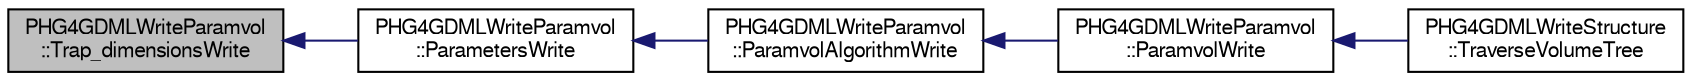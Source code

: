 digraph "PHG4GDMLWriteParamvol::Trap_dimensionsWrite"
{
  bgcolor="transparent";
  edge [fontname="FreeSans",fontsize="10",labelfontname="FreeSans",labelfontsize="10"];
  node [fontname="FreeSans",fontsize="10",shape=record];
  rankdir="LR";
  Node1 [label="PHG4GDMLWriteParamvol\l::Trap_dimensionsWrite",height=0.2,width=0.4,color="black", fillcolor="grey75", style="filled" fontcolor="black"];
  Node1 -> Node2 [dir="back",color="midnightblue",fontsize="10",style="solid",fontname="FreeSans"];
  Node2 [label="PHG4GDMLWriteParamvol\l::ParametersWrite",height=0.2,width=0.4,color="black",URL="$d8/dd9/classPHG4GDMLWriteParamvol.html#ac1ba363d8d334c018fa187f309858193"];
  Node2 -> Node3 [dir="back",color="midnightblue",fontsize="10",style="solid",fontname="FreeSans"];
  Node3 [label="PHG4GDMLWriteParamvol\l::ParamvolAlgorithmWrite",height=0.2,width=0.4,color="black",URL="$d8/dd9/classPHG4GDMLWriteParamvol.html#a3b3e03b3d2ce50bd3de5a9a68f314495"];
  Node3 -> Node4 [dir="back",color="midnightblue",fontsize="10",style="solid",fontname="FreeSans"];
  Node4 [label="PHG4GDMLWriteParamvol\l::ParamvolWrite",height=0.2,width=0.4,color="black",URL="$d8/dd9/classPHG4GDMLWriteParamvol.html#a93a2dff92e3409e4fe71b661e584afd1"];
  Node4 -> Node5 [dir="back",color="midnightblue",fontsize="10",style="solid",fontname="FreeSans"];
  Node5 [label="PHG4GDMLWriteStructure\l::TraverseVolumeTree",height=0.2,width=0.4,color="black",URL="$d2/d72/classPHG4GDMLWriteStructure.html#a957c6f2d283732660e3eb9c41b982048"];
}
